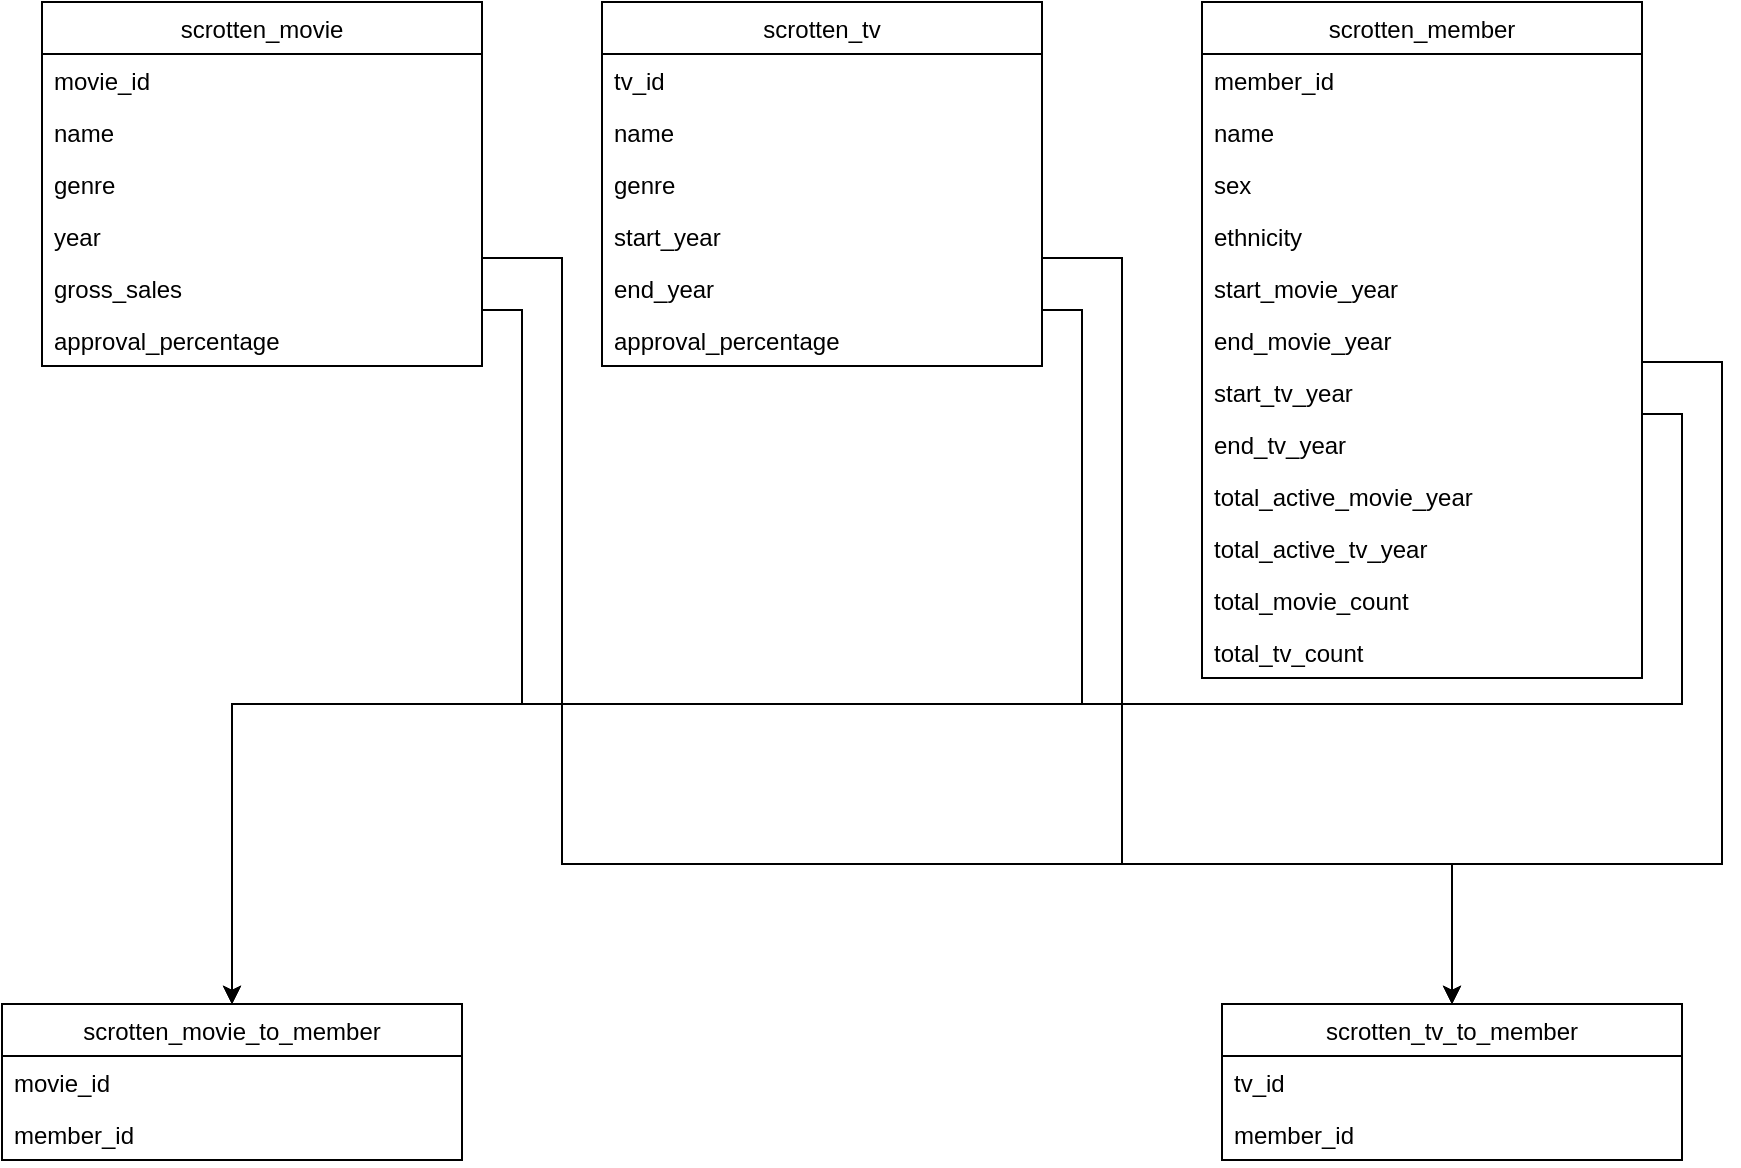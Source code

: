 <mxfile>
    <diagram name="Page-1" id="9f46799a-70d6-7492-0946-bef42562c5a5">
        <mxGraphModel dx="1122" dy="469" grid="1" gridSize="10" guides="1" tooltips="1" connect="1" arrows="1" fold="1" page="1" pageScale="1" pageWidth="1100" pageHeight="850" background="none" math="0" shadow="0">
            <root>
                <mxCell id="0"/>
                <mxCell id="1" parent="0"/>
                <mxCell id="0PVAmD6CbVCiySTQS2vP-5" value="scrotten_movie" style="swimlane;fontStyle=0;childLayout=stackLayout;horizontal=1;startSize=26;horizontalStack=0;resizeParent=1;resizeParentMax=0;resizeLast=0;collapsible=1;marginBottom=0;" parent="1" vertex="1">
                    <mxGeometry x="100" y="69" width="220" height="182" as="geometry"/>
                </mxCell>
                <mxCell id="0PVAmD6CbVCiySTQS2vP-6" value="movie_id" style="text;strokeColor=none;fillColor=none;align=left;verticalAlign=top;spacingLeft=4;spacingRight=4;overflow=hidden;rotatable=0;points=[[0,0.5],[1,0.5]];portConstraint=eastwest;" parent="0PVAmD6CbVCiySTQS2vP-5" vertex="1">
                    <mxGeometry y="26" width="220" height="26" as="geometry"/>
                </mxCell>
                <mxCell id="0PVAmD6CbVCiySTQS2vP-7" value="name" style="text;strokeColor=none;fillColor=none;align=left;verticalAlign=top;spacingLeft=4;spacingRight=4;overflow=hidden;rotatable=0;points=[[0,0.5],[1,0.5]];portConstraint=eastwest;" parent="0PVAmD6CbVCiySTQS2vP-5" vertex="1">
                    <mxGeometry y="52" width="220" height="26" as="geometry"/>
                </mxCell>
                <mxCell id="0PVAmD6CbVCiySTQS2vP-27" value="genre" style="text;strokeColor=none;fillColor=none;align=left;verticalAlign=top;spacingLeft=4;spacingRight=4;overflow=hidden;rotatable=0;points=[[0,0.5],[1,0.5]];portConstraint=eastwest;" parent="0PVAmD6CbVCiySTQS2vP-5" vertex="1">
                    <mxGeometry y="78" width="220" height="26" as="geometry"/>
                </mxCell>
                <mxCell id="0PVAmD6CbVCiySTQS2vP-8" value="year" style="text;strokeColor=none;fillColor=none;align=left;verticalAlign=top;spacingLeft=4;spacingRight=4;overflow=hidden;rotatable=0;points=[[0,0.5],[1,0.5]];portConstraint=eastwest;" parent="0PVAmD6CbVCiySTQS2vP-5" vertex="1">
                    <mxGeometry y="104" width="220" height="26" as="geometry"/>
                </mxCell>
                <mxCell id="0PVAmD6CbVCiySTQS2vP-30" value="gross_sales" style="text;strokeColor=none;fillColor=none;align=left;verticalAlign=top;spacingLeft=4;spacingRight=4;overflow=hidden;rotatable=0;points=[[0,0.5],[1,0.5]];portConstraint=eastwest;" parent="0PVAmD6CbVCiySTQS2vP-5" vertex="1">
                    <mxGeometry y="130" width="220" height="26" as="geometry"/>
                </mxCell>
                <mxCell id="23" value="approval_percentage" style="text;strokeColor=none;fillColor=none;align=left;verticalAlign=top;spacingLeft=4;spacingRight=4;overflow=hidden;rotatable=0;points=[[0,0.5],[1,0.5]];portConstraint=eastwest;" parent="0PVAmD6CbVCiySTQS2vP-5" vertex="1">
                    <mxGeometry y="156" width="220" height="26" as="geometry"/>
                </mxCell>
                <mxCell id="0PVAmD6CbVCiySTQS2vP-11" value="scrotten_member" style="swimlane;fontStyle=0;childLayout=stackLayout;horizontal=1;startSize=26;horizontalStack=0;resizeParent=1;resizeParentMax=0;resizeLast=0;collapsible=1;marginBottom=0;" parent="1" vertex="1">
                    <mxGeometry x="680" y="69" width="220" height="338" as="geometry"/>
                </mxCell>
                <mxCell id="0PVAmD6CbVCiySTQS2vP-12" value="member_id" style="text;strokeColor=none;fillColor=none;align=left;verticalAlign=top;spacingLeft=4;spacingRight=4;overflow=hidden;rotatable=0;points=[[0,0.5],[1,0.5]];portConstraint=eastwest;" parent="0PVAmD6CbVCiySTQS2vP-11" vertex="1">
                    <mxGeometry y="26" width="220" height="26" as="geometry"/>
                </mxCell>
                <mxCell id="0PVAmD6CbVCiySTQS2vP-29" value="name" style="text;strokeColor=none;fillColor=none;align=left;verticalAlign=top;spacingLeft=4;spacingRight=4;overflow=hidden;rotatable=0;points=[[0,0.5],[1,0.5]];portConstraint=eastwest;" parent="0PVAmD6CbVCiySTQS2vP-11" vertex="1">
                    <mxGeometry y="52" width="220" height="26" as="geometry"/>
                </mxCell>
                <mxCell id="0PVAmD6CbVCiySTQS2vP-26" value="sex" style="text;strokeColor=none;fillColor=none;align=left;verticalAlign=top;spacingLeft=4;spacingRight=4;overflow=hidden;rotatable=0;points=[[0,0.5],[1,0.5]];portConstraint=eastwest;" parent="0PVAmD6CbVCiySTQS2vP-11" vertex="1">
                    <mxGeometry y="78" width="220" height="26" as="geometry"/>
                </mxCell>
                <mxCell id="0PVAmD6CbVCiySTQS2vP-13" value="ethnicity" style="text;strokeColor=none;fillColor=none;align=left;verticalAlign=top;spacingLeft=4;spacingRight=4;overflow=hidden;rotatable=0;points=[[0,0.5],[1,0.5]];portConstraint=eastwest;" parent="0PVAmD6CbVCiySTQS2vP-11" vertex="1">
                    <mxGeometry y="104" width="220" height="26" as="geometry"/>
                </mxCell>
                <mxCell id="0PVAmD6CbVCiySTQS2vP-23" value="start_movie_year" style="text;strokeColor=none;fillColor=none;align=left;verticalAlign=top;spacingLeft=4;spacingRight=4;overflow=hidden;rotatable=0;points=[[0,0.5],[1,0.5]];portConstraint=eastwest;" parent="0PVAmD6CbVCiySTQS2vP-11" vertex="1">
                    <mxGeometry y="130" width="220" height="26" as="geometry"/>
                </mxCell>
                <mxCell id="0PVAmD6CbVCiySTQS2vP-24" value="end_movie_year" style="text;strokeColor=none;fillColor=none;align=left;verticalAlign=top;spacingLeft=4;spacingRight=4;overflow=hidden;rotatable=0;points=[[0,0.5],[1,0.5]];portConstraint=eastwest;" parent="0PVAmD6CbVCiySTQS2vP-11" vertex="1">
                    <mxGeometry y="156" width="220" height="26" as="geometry"/>
                </mxCell>
                <mxCell id="0PVAmD6CbVCiySTQS2vP-25" value="start_tv_year" style="text;strokeColor=none;fillColor=none;align=left;verticalAlign=top;spacingLeft=4;spacingRight=4;overflow=hidden;rotatable=0;points=[[0,0.5],[1,0.5]];portConstraint=eastwest;" parent="0PVAmD6CbVCiySTQS2vP-11" vertex="1">
                    <mxGeometry y="182" width="220" height="26" as="geometry"/>
                </mxCell>
                <mxCell id="26" value="end_tv_year" style="text;strokeColor=none;fillColor=none;align=left;verticalAlign=top;spacingLeft=4;spacingRight=4;overflow=hidden;rotatable=0;points=[[0,0.5],[1,0.5]];portConstraint=eastwest;" parent="0PVAmD6CbVCiySTQS2vP-11" vertex="1">
                    <mxGeometry y="208" width="220" height="26" as="geometry"/>
                </mxCell>
                <mxCell id="27" value="total_active_movie_year" style="text;strokeColor=none;fillColor=none;align=left;verticalAlign=top;spacingLeft=4;spacingRight=4;overflow=hidden;rotatable=0;points=[[0,0.5],[1,0.5]];portConstraint=eastwest;" parent="0PVAmD6CbVCiySTQS2vP-11" vertex="1">
                    <mxGeometry y="234" width="220" height="26" as="geometry"/>
                </mxCell>
                <mxCell id="28" value="total_active_tv_year" style="text;strokeColor=none;fillColor=none;align=left;verticalAlign=top;spacingLeft=4;spacingRight=4;overflow=hidden;rotatable=0;points=[[0,0.5],[1,0.5]];portConstraint=eastwest;" parent="0PVAmD6CbVCiySTQS2vP-11" vertex="1">
                    <mxGeometry y="260" width="220" height="26" as="geometry"/>
                </mxCell>
                <mxCell id="29" value="total_movie_count" style="text;strokeColor=none;fillColor=none;align=left;verticalAlign=top;spacingLeft=4;spacingRight=4;overflow=hidden;rotatable=0;points=[[0,0.5],[1,0.5]];portConstraint=eastwest;" parent="0PVAmD6CbVCiySTQS2vP-11" vertex="1">
                    <mxGeometry y="286" width="220" height="26" as="geometry"/>
                </mxCell>
                <mxCell id="31" value="total_tv_count" style="text;strokeColor=none;fillColor=none;align=left;verticalAlign=top;spacingLeft=4;spacingRight=4;overflow=hidden;rotatable=0;points=[[0,0.5],[1,0.5]];portConstraint=eastwest;" vertex="1" parent="0PVAmD6CbVCiySTQS2vP-11">
                    <mxGeometry y="312" width="220" height="26" as="geometry"/>
                </mxCell>
                <mxCell id="0PVAmD6CbVCiySTQS2vP-16" value="scrotten_tv" style="swimlane;fontStyle=0;childLayout=stackLayout;horizontal=1;startSize=26;horizontalStack=0;resizeParent=1;resizeParentMax=0;resizeLast=0;collapsible=1;marginBottom=0;" parent="1" vertex="1">
                    <mxGeometry x="380" y="69" width="220" height="182" as="geometry"/>
                </mxCell>
                <mxCell id="0PVAmD6CbVCiySTQS2vP-17" value="tv_id" style="text;strokeColor=none;fillColor=none;align=left;verticalAlign=top;spacingLeft=4;spacingRight=4;overflow=hidden;rotatable=0;points=[[0,0.5],[1,0.5]];portConstraint=eastwest;" parent="0PVAmD6CbVCiySTQS2vP-16" vertex="1">
                    <mxGeometry y="26" width="220" height="26" as="geometry"/>
                </mxCell>
                <mxCell id="0PVAmD6CbVCiySTQS2vP-18" value="name" style="text;strokeColor=none;fillColor=none;align=left;verticalAlign=top;spacingLeft=4;spacingRight=4;overflow=hidden;rotatable=0;points=[[0,0.5],[1,0.5]];portConstraint=eastwest;" parent="0PVAmD6CbVCiySTQS2vP-16" vertex="1">
                    <mxGeometry y="52" width="220" height="26" as="geometry"/>
                </mxCell>
                <mxCell id="0PVAmD6CbVCiySTQS2vP-28" value="genre" style="text;strokeColor=none;fillColor=none;align=left;verticalAlign=top;spacingLeft=4;spacingRight=4;overflow=hidden;rotatable=0;points=[[0,0.5],[1,0.5]];portConstraint=eastwest;" parent="0PVAmD6CbVCiySTQS2vP-16" vertex="1">
                    <mxGeometry y="78" width="220" height="26" as="geometry"/>
                </mxCell>
                <mxCell id="0PVAmD6CbVCiySTQS2vP-19" value="start_year" style="text;strokeColor=none;fillColor=none;align=left;verticalAlign=top;spacingLeft=4;spacingRight=4;overflow=hidden;rotatable=0;points=[[0,0.5],[1,0.5]];portConstraint=eastwest;" parent="0PVAmD6CbVCiySTQS2vP-16" vertex="1">
                    <mxGeometry y="104" width="220" height="26" as="geometry"/>
                </mxCell>
                <mxCell id="0PVAmD6CbVCiySTQS2vP-20" value="end_year" style="text;strokeColor=none;fillColor=none;align=left;verticalAlign=top;spacingLeft=4;spacingRight=4;overflow=hidden;rotatable=0;points=[[0,0.5],[1,0.5]];portConstraint=eastwest;" parent="0PVAmD6CbVCiySTQS2vP-16" vertex="1">
                    <mxGeometry y="130" width="220" height="26" as="geometry"/>
                </mxCell>
                <mxCell id="25" value="approval_percentage" style="text;strokeColor=none;fillColor=none;align=left;verticalAlign=top;spacingLeft=4;spacingRight=4;overflow=hidden;rotatable=0;points=[[0,0.5],[1,0.5]];portConstraint=eastwest;" parent="0PVAmD6CbVCiySTQS2vP-16" vertex="1">
                    <mxGeometry y="156" width="220" height="26" as="geometry"/>
                </mxCell>
                <mxCell id="4" value="scrotten_movie_to_member" style="swimlane;fontStyle=0;childLayout=stackLayout;horizontal=1;startSize=26;fillColor=none;horizontalStack=0;resizeParent=1;resizeParentMax=0;resizeLast=0;collapsible=1;marginBottom=0;" parent="1" vertex="1">
                    <mxGeometry x="80" y="570" width="230" height="78" as="geometry"/>
                </mxCell>
                <mxCell id="5" value="movie_id" style="text;strokeColor=none;fillColor=none;align=left;verticalAlign=top;spacingLeft=4;spacingRight=4;overflow=hidden;rotatable=0;points=[[0,0.5],[1,0.5]];portConstraint=eastwest;" parent="4" vertex="1">
                    <mxGeometry y="26" width="230" height="26" as="geometry"/>
                </mxCell>
                <mxCell id="6" value="member_id" style="text;strokeColor=none;fillColor=none;align=left;verticalAlign=top;spacingLeft=4;spacingRight=4;overflow=hidden;rotatable=0;points=[[0,0.5],[1,0.5]];portConstraint=eastwest;" parent="4" vertex="1">
                    <mxGeometry y="52" width="230" height="26" as="geometry"/>
                </mxCell>
                <mxCell id="8" value="scrotten_tv_to_member" style="swimlane;fontStyle=0;childLayout=stackLayout;horizontal=1;startSize=26;fillColor=none;horizontalStack=0;resizeParent=1;resizeParentMax=0;resizeLast=0;collapsible=1;marginBottom=0;" parent="1" vertex="1">
                    <mxGeometry x="690" y="570" width="230" height="78" as="geometry"/>
                </mxCell>
                <mxCell id="9" value="tv_id" style="text;strokeColor=none;fillColor=none;align=left;verticalAlign=top;spacingLeft=4;spacingRight=4;overflow=hidden;rotatable=0;points=[[0,0.5],[1,0.5]];portConstraint=eastwest;" parent="8" vertex="1">
                    <mxGeometry y="26" width="230" height="26" as="geometry"/>
                </mxCell>
                <mxCell id="10" value="member_id" style="text;strokeColor=none;fillColor=none;align=left;verticalAlign=top;spacingLeft=4;spacingRight=4;overflow=hidden;rotatable=0;points=[[0,0.5],[1,0.5]];portConstraint=eastwest;" parent="8" vertex="1">
                    <mxGeometry y="52" width="230" height="26" as="geometry"/>
                </mxCell>
                <mxCell id="15" style="edgeStyle=orthogonalEdgeStyle;rounded=0;orthogonalLoop=1;jettySize=auto;html=1;exitX=1;exitY=0.5;exitDx=0;exitDy=0;entryX=0.5;entryY=0;entryDx=0;entryDy=0;" parent="1" source="0PVAmD6CbVCiySTQS2vP-30" target="4" edge="1">
                    <mxGeometry relative="1" as="geometry">
                        <Array as="points">
                            <mxPoint x="340" y="223"/>
                            <mxPoint x="340" y="420"/>
                            <mxPoint x="195" y="420"/>
                        </Array>
                    </mxGeometry>
                </mxCell>
                <mxCell id="16" style="edgeStyle=orthogonalEdgeStyle;rounded=0;orthogonalLoop=1;jettySize=auto;html=1;exitX=1;exitY=0.5;exitDx=0;exitDy=0;entryX=0.5;entryY=0;entryDx=0;entryDy=0;" parent="1" source="0PVAmD6CbVCiySTQS2vP-20" target="4" edge="1">
                    <mxGeometry relative="1" as="geometry">
                        <Array as="points">
                            <mxPoint x="620" y="223"/>
                            <mxPoint x="620" y="420"/>
                            <mxPoint x="195" y="420"/>
                        </Array>
                    </mxGeometry>
                </mxCell>
                <mxCell id="18" style="edgeStyle=orthogonalEdgeStyle;rounded=0;orthogonalLoop=1;jettySize=auto;html=1;exitX=1;exitY=0.5;exitDx=0;exitDy=0;entryX=0.5;entryY=0;entryDx=0;entryDy=0;" parent="1" source="0PVAmD6CbVCiySTQS2vP-25" target="4" edge="1">
                    <mxGeometry relative="1" as="geometry">
                        <Array as="points">
                            <mxPoint x="920" y="275"/>
                            <mxPoint x="920" y="420"/>
                            <mxPoint x="195" y="420"/>
                        </Array>
                    </mxGeometry>
                </mxCell>
                <mxCell id="19" style="edgeStyle=orthogonalEdgeStyle;rounded=0;orthogonalLoop=1;jettySize=auto;html=1;exitX=1;exitY=0.5;exitDx=0;exitDy=0;entryX=0.5;entryY=0;entryDx=0;entryDy=0;" parent="1" source="0PVAmD6CbVCiySTQS2vP-8" target="8" edge="1">
                    <mxGeometry relative="1" as="geometry">
                        <Array as="points">
                            <mxPoint x="360" y="197"/>
                            <mxPoint x="360" y="500"/>
                            <mxPoint x="805" y="500"/>
                        </Array>
                    </mxGeometry>
                </mxCell>
                <mxCell id="20" style="edgeStyle=orthogonalEdgeStyle;rounded=0;orthogonalLoop=1;jettySize=auto;html=1;exitX=1;exitY=0.5;exitDx=0;exitDy=0;entryX=0.5;entryY=0;entryDx=0;entryDy=0;" parent="1" source="0PVAmD6CbVCiySTQS2vP-19" target="8" edge="1">
                    <mxGeometry relative="1" as="geometry">
                        <Array as="points">
                            <mxPoint x="640" y="197"/>
                            <mxPoint x="640" y="500"/>
                            <mxPoint x="805" y="500"/>
                        </Array>
                    </mxGeometry>
                </mxCell>
                <mxCell id="21" style="edgeStyle=orthogonalEdgeStyle;rounded=0;orthogonalLoop=1;jettySize=auto;html=1;exitX=1;exitY=0.5;exitDx=0;exitDy=0;entryX=0.5;entryY=0;entryDx=0;entryDy=0;" parent="1" source="0PVAmD6CbVCiySTQS2vP-24" target="8" edge="1">
                    <mxGeometry relative="1" as="geometry">
                        <Array as="points">
                            <mxPoint x="940" y="249"/>
                            <mxPoint x="940" y="500"/>
                            <mxPoint x="805" y="500"/>
                        </Array>
                    </mxGeometry>
                </mxCell>
            </root>
        </mxGraphModel>
    </diagram>
</mxfile>